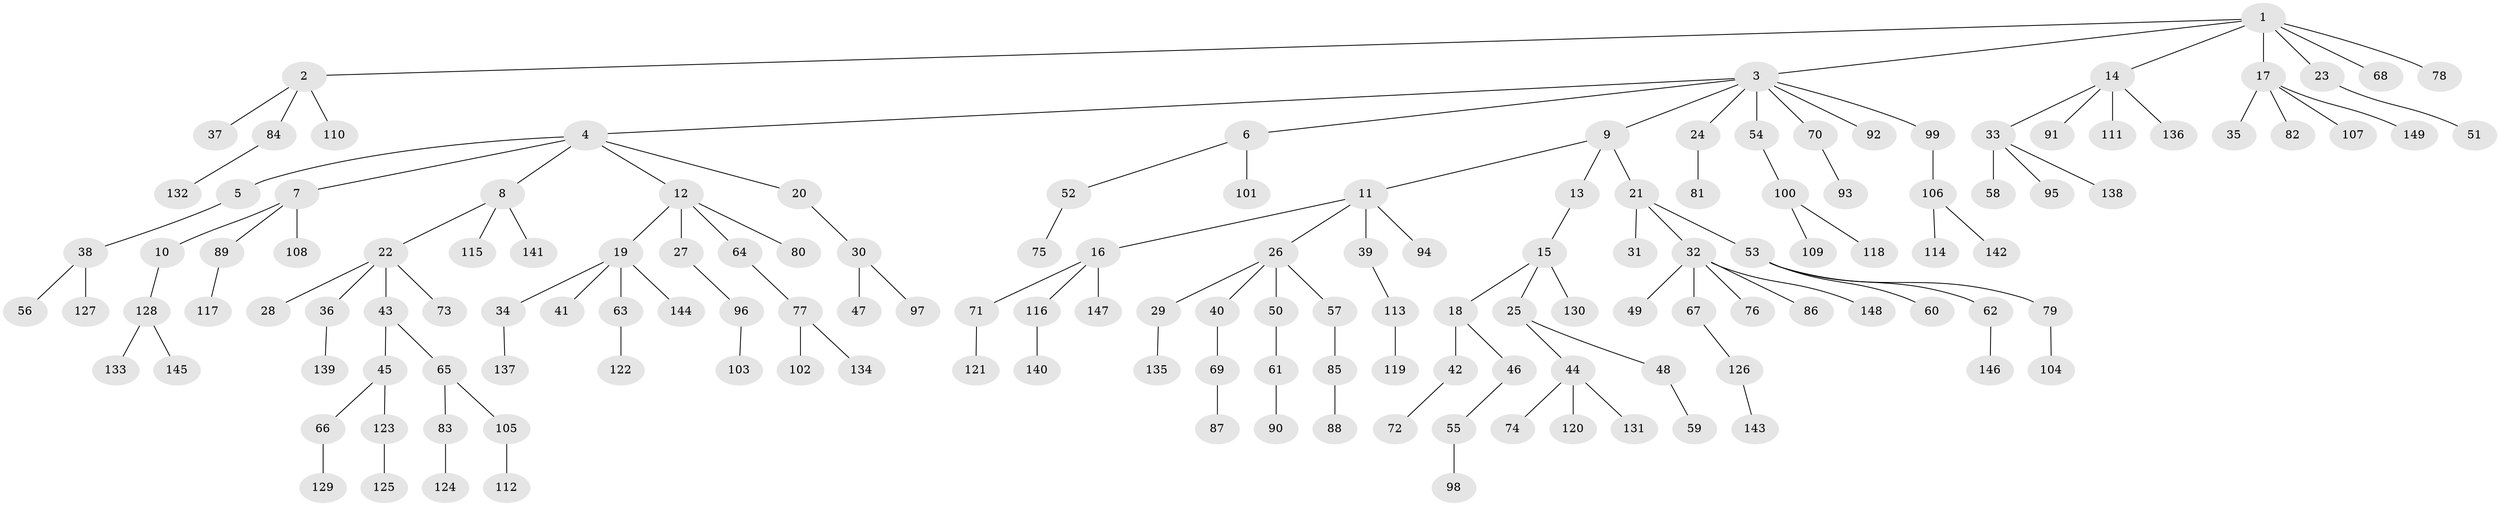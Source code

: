 // Generated by graph-tools (version 1.1) at 2025/26/03/09/25 03:26:24]
// undirected, 149 vertices, 148 edges
graph export_dot {
graph [start="1"]
  node [color=gray90,style=filled];
  1;
  2;
  3;
  4;
  5;
  6;
  7;
  8;
  9;
  10;
  11;
  12;
  13;
  14;
  15;
  16;
  17;
  18;
  19;
  20;
  21;
  22;
  23;
  24;
  25;
  26;
  27;
  28;
  29;
  30;
  31;
  32;
  33;
  34;
  35;
  36;
  37;
  38;
  39;
  40;
  41;
  42;
  43;
  44;
  45;
  46;
  47;
  48;
  49;
  50;
  51;
  52;
  53;
  54;
  55;
  56;
  57;
  58;
  59;
  60;
  61;
  62;
  63;
  64;
  65;
  66;
  67;
  68;
  69;
  70;
  71;
  72;
  73;
  74;
  75;
  76;
  77;
  78;
  79;
  80;
  81;
  82;
  83;
  84;
  85;
  86;
  87;
  88;
  89;
  90;
  91;
  92;
  93;
  94;
  95;
  96;
  97;
  98;
  99;
  100;
  101;
  102;
  103;
  104;
  105;
  106;
  107;
  108;
  109;
  110;
  111;
  112;
  113;
  114;
  115;
  116;
  117;
  118;
  119;
  120;
  121;
  122;
  123;
  124;
  125;
  126;
  127;
  128;
  129;
  130;
  131;
  132;
  133;
  134;
  135;
  136;
  137;
  138;
  139;
  140;
  141;
  142;
  143;
  144;
  145;
  146;
  147;
  148;
  149;
  1 -- 2;
  1 -- 3;
  1 -- 14;
  1 -- 17;
  1 -- 23;
  1 -- 68;
  1 -- 78;
  2 -- 37;
  2 -- 84;
  2 -- 110;
  3 -- 4;
  3 -- 6;
  3 -- 9;
  3 -- 24;
  3 -- 54;
  3 -- 70;
  3 -- 92;
  3 -- 99;
  4 -- 5;
  4 -- 7;
  4 -- 8;
  4 -- 12;
  4 -- 20;
  5 -- 38;
  6 -- 52;
  6 -- 101;
  7 -- 10;
  7 -- 89;
  7 -- 108;
  8 -- 22;
  8 -- 115;
  8 -- 141;
  9 -- 11;
  9 -- 13;
  9 -- 21;
  10 -- 128;
  11 -- 16;
  11 -- 26;
  11 -- 39;
  11 -- 94;
  12 -- 19;
  12 -- 27;
  12 -- 64;
  12 -- 80;
  13 -- 15;
  14 -- 33;
  14 -- 91;
  14 -- 111;
  14 -- 136;
  15 -- 18;
  15 -- 25;
  15 -- 130;
  16 -- 71;
  16 -- 116;
  16 -- 147;
  17 -- 35;
  17 -- 82;
  17 -- 107;
  17 -- 149;
  18 -- 42;
  18 -- 46;
  19 -- 34;
  19 -- 41;
  19 -- 63;
  19 -- 144;
  20 -- 30;
  21 -- 31;
  21 -- 32;
  21 -- 53;
  22 -- 28;
  22 -- 36;
  22 -- 43;
  22 -- 73;
  23 -- 51;
  24 -- 81;
  25 -- 44;
  25 -- 48;
  26 -- 29;
  26 -- 40;
  26 -- 50;
  26 -- 57;
  27 -- 96;
  29 -- 135;
  30 -- 47;
  30 -- 97;
  32 -- 49;
  32 -- 67;
  32 -- 76;
  32 -- 86;
  32 -- 148;
  33 -- 58;
  33 -- 95;
  33 -- 138;
  34 -- 137;
  36 -- 139;
  38 -- 56;
  38 -- 127;
  39 -- 113;
  40 -- 69;
  42 -- 72;
  43 -- 45;
  43 -- 65;
  44 -- 74;
  44 -- 120;
  44 -- 131;
  45 -- 66;
  45 -- 123;
  46 -- 55;
  48 -- 59;
  50 -- 61;
  52 -- 75;
  53 -- 60;
  53 -- 62;
  53 -- 79;
  54 -- 100;
  55 -- 98;
  57 -- 85;
  61 -- 90;
  62 -- 146;
  63 -- 122;
  64 -- 77;
  65 -- 83;
  65 -- 105;
  66 -- 129;
  67 -- 126;
  69 -- 87;
  70 -- 93;
  71 -- 121;
  77 -- 102;
  77 -- 134;
  79 -- 104;
  83 -- 124;
  84 -- 132;
  85 -- 88;
  89 -- 117;
  96 -- 103;
  99 -- 106;
  100 -- 109;
  100 -- 118;
  105 -- 112;
  106 -- 114;
  106 -- 142;
  113 -- 119;
  116 -- 140;
  123 -- 125;
  126 -- 143;
  128 -- 133;
  128 -- 145;
}
